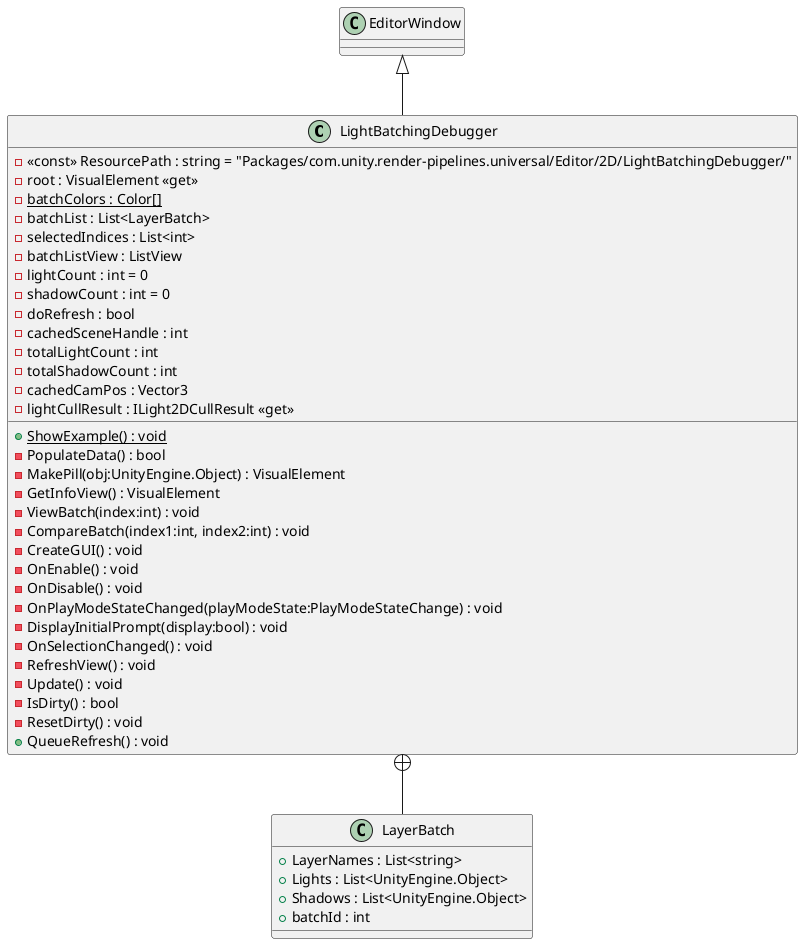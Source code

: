 @startuml
class LightBatchingDebugger {
    - <<const>> ResourcePath : string = "Packages/com.unity.render-pipelines.universal/Editor/2D/LightBatchingDebugger/"
    + {static} ShowExample() : void
    - root : VisualElement <<get>>
    - {static} batchColors : Color[]
    - batchList : List<LayerBatch>
    - selectedIndices : List<int>
    - batchListView : ListView
    - lightCount : int = 0
    - shadowCount : int = 0
    - doRefresh : bool
    - cachedSceneHandle : int
    - totalLightCount : int
    - totalShadowCount : int
    - cachedCamPos : Vector3
    - lightCullResult : ILight2DCullResult <<get>>
    - PopulateData() : bool
    - MakePill(obj:UnityEngine.Object) : VisualElement
    - GetInfoView() : VisualElement
    - ViewBatch(index:int) : void
    - CompareBatch(index1:int, index2:int) : void
    - CreateGUI() : void
    - OnEnable() : void
    - OnDisable() : void
    - OnPlayModeStateChanged(playModeState:PlayModeStateChange) : void
    - DisplayInitialPrompt(display:bool) : void
    - OnSelectionChanged() : void
    - RefreshView() : void
    - Update() : void
    - IsDirty() : bool
    - ResetDirty() : void
    + QueueRefresh() : void
}
class LayerBatch {
    + LayerNames : List<string>
    + Lights : List<UnityEngine.Object>
    + Shadows : List<UnityEngine.Object>
    + batchId : int
}
EditorWindow <|-- LightBatchingDebugger
LightBatchingDebugger +-- LayerBatch
@enduml
